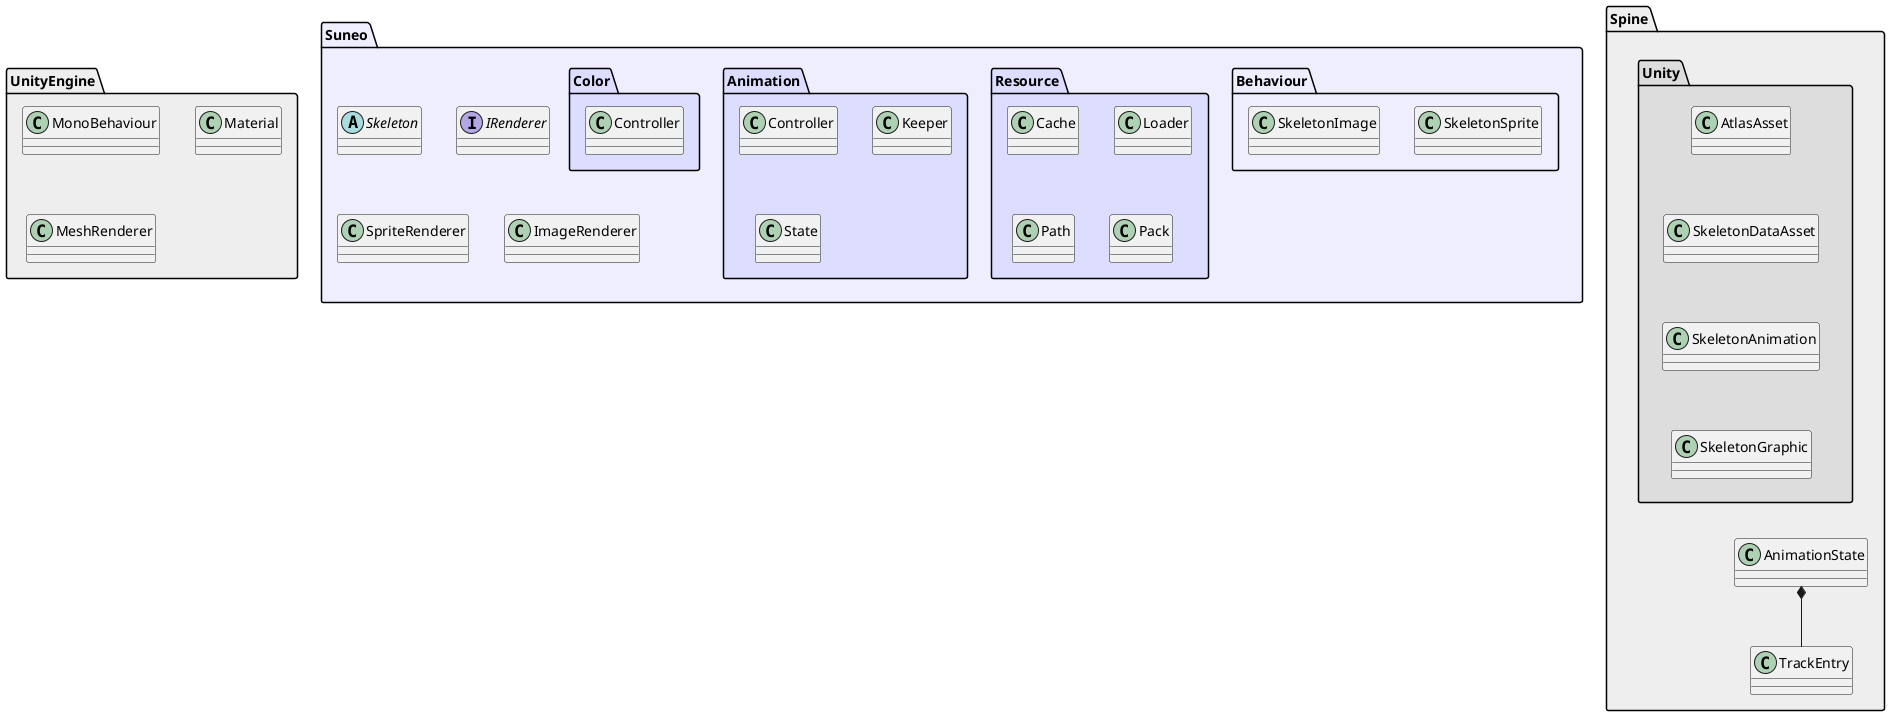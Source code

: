 @startuml

namespace UnityEngine #EEEEEE {
    class MonoBehaviour
    class Material
    class MeshRenderer
}

namespace Spine #EEEEEE {
    class AnimationState
    class TrackEntry

    namespace Unity #DDDDDD {
        class AtlasAsset
        class SkeletonDataAsset
        class SkeletonGraphic
        class SkeletonAnimation

        AtlasAsset -[hidden]- SkeletonDataAsset
        SkeletonDataAsset -[hidden]- SkeletonAnimation
        SkeletonAnimation -[hidden]- SkeletonGraphic
    }

    Spine.Unity    -[hidden]---- AnimationState
    AnimationState *-- TrackEntry    
}

namespace Suneo #EEEEFF {

    abstract class Skeleton

    interface IRenderer
    class SpriteRenderer
    class ImageRenderer

    namespace Behaviour {
        class SkeletonSprite
        class SkeletonImage
    }

    namespace Resource #DDDDFF {
        class Cache
        class Loader
        class Path
        class Pack
    }

    namespace Animation #DDDDFF {
        class Controller
        class Keeper
        class State
    }

    namespace Color #DDDDFF {
        class Controller
    }
}


' UnityEngine.MonoBehaviour <|--   Suneo.Skeleton
' UnityEngine.Material      "1" -* Suneo.Skeleton
' UnityEngine.MeshRenderer  "1" -* Suneo.Skeleton

' Spine.Unity.AtlasAsset        "1" --* Suneo.Skeleton
' Spine.Unity.SkeletonDataAsset "1" --* Suneo.Skeleton


' Suneo.Skeleton <|-- Suneo.SkeletonSprite
' Spine.Unity.SkeletonAnimation "1" --* Suneo.SkeletonSprite

' Suneo.Skeleton <|--- Suneo.SkeletonImage
' Spine.Unity.SkeletonGraphic "1" --* Suneo.SkeletonImage



' Suneo.Skeleton *--- "1" Suneo.Animation.Controller
' Suneo.Animation.Controller *-- Suneo.Animation.Keeper
' Suneo.Animation.Controller *-- Suneo.Animation.State
' Suneo.Animation.State  *- "1" Spine.AnimationState
' Suneo.Animation.Keeper o- "n" Spine.TrackEntry

' Suneo.Skeleton *--- "1" Suneo.Color.Controller

' Suneo.Skeleton <... Suneo.Resource.Pack
' Suneo.Resource.Pack  *-- "1" Suneo.Resource.Path
' Suneo.Resource.Pack  "n" --o Suneo.Resource.Cache
' Suneo.Resource.Cache "1" --* Suneo.Resource.Loader

@enduml